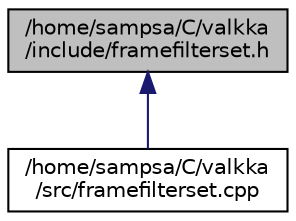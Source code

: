 digraph "/home/sampsa/C/valkka/include/framefilterset.h"
{
  edge [fontname="Helvetica",fontsize="10",labelfontname="Helvetica",labelfontsize="10"];
  node [fontname="Helvetica",fontsize="10",shape=record];
  Node59 [label="/home/sampsa/C/valkka\l/include/framefilterset.h",height=0.2,width=0.4,color="black", fillcolor="grey75", style="filled", fontcolor="black"];
  Node59 -> Node60 [dir="back",color="midnightblue",fontsize="10",style="solid",fontname="Helvetica"];
  Node60 [label="/home/sampsa/C/valkka\l/src/framefilterset.cpp",height=0.2,width=0.4,color="black", fillcolor="white", style="filled",URL="$framefilterset_8cpp.html",tooltip="Classes using several framefilters. "];
}
